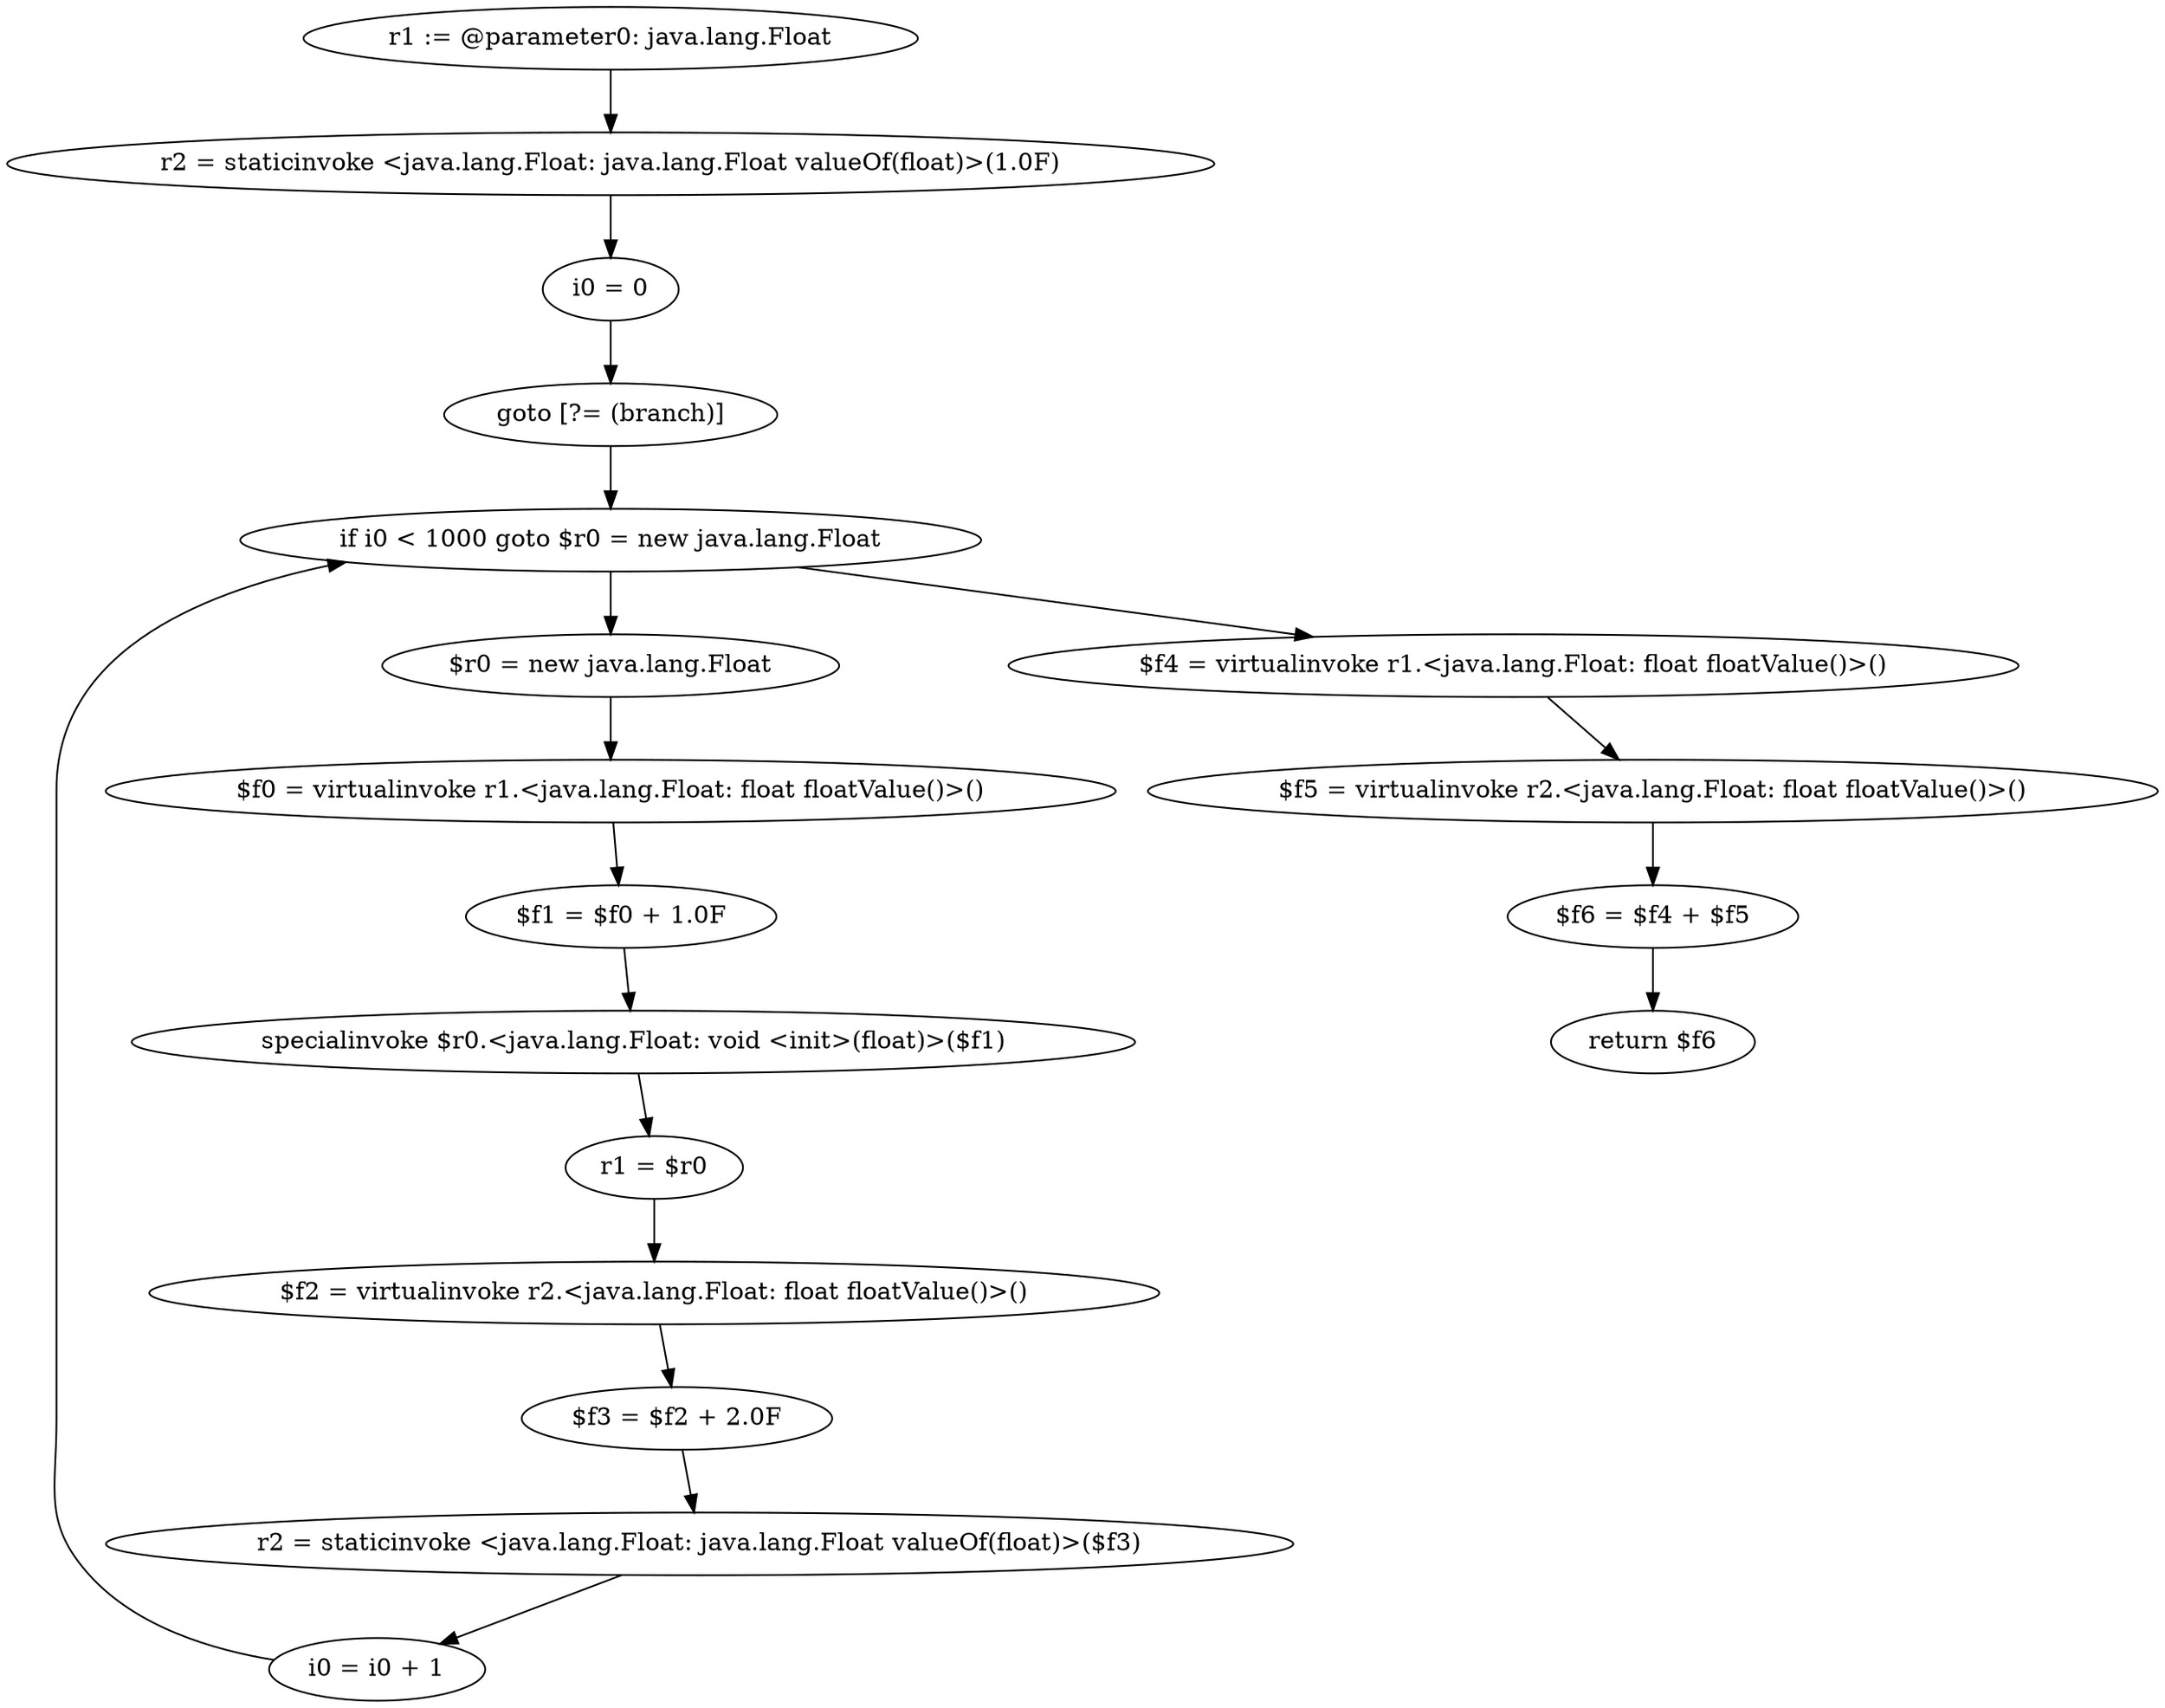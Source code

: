 digraph "unitGraph" {
    "r1 := @parameter0: java.lang.Float"
    "r2 = staticinvoke <java.lang.Float: java.lang.Float valueOf(float)>(1.0F)"
    "i0 = 0"
    "goto [?= (branch)]"
    "$r0 = new java.lang.Float"
    "$f0 = virtualinvoke r1.<java.lang.Float: float floatValue()>()"
    "$f1 = $f0 + 1.0F"
    "specialinvoke $r0.<java.lang.Float: void <init>(float)>($f1)"
    "r1 = $r0"
    "$f2 = virtualinvoke r2.<java.lang.Float: float floatValue()>()"
    "$f3 = $f2 + 2.0F"
    "r2 = staticinvoke <java.lang.Float: java.lang.Float valueOf(float)>($f3)"
    "i0 = i0 + 1"
    "if i0 < 1000 goto $r0 = new java.lang.Float"
    "$f4 = virtualinvoke r1.<java.lang.Float: float floatValue()>()"
    "$f5 = virtualinvoke r2.<java.lang.Float: float floatValue()>()"
    "$f6 = $f4 + $f5"
    "return $f6"
    "r1 := @parameter0: java.lang.Float"->"r2 = staticinvoke <java.lang.Float: java.lang.Float valueOf(float)>(1.0F)";
    "r2 = staticinvoke <java.lang.Float: java.lang.Float valueOf(float)>(1.0F)"->"i0 = 0";
    "i0 = 0"->"goto [?= (branch)]";
    "goto [?= (branch)]"->"if i0 < 1000 goto $r0 = new java.lang.Float";
    "$r0 = new java.lang.Float"->"$f0 = virtualinvoke r1.<java.lang.Float: float floatValue()>()";
    "$f0 = virtualinvoke r1.<java.lang.Float: float floatValue()>()"->"$f1 = $f0 + 1.0F";
    "$f1 = $f0 + 1.0F"->"specialinvoke $r0.<java.lang.Float: void <init>(float)>($f1)";
    "specialinvoke $r0.<java.lang.Float: void <init>(float)>($f1)"->"r1 = $r0";
    "r1 = $r0"->"$f2 = virtualinvoke r2.<java.lang.Float: float floatValue()>()";
    "$f2 = virtualinvoke r2.<java.lang.Float: float floatValue()>()"->"$f3 = $f2 + 2.0F";
    "$f3 = $f2 + 2.0F"->"r2 = staticinvoke <java.lang.Float: java.lang.Float valueOf(float)>($f3)";
    "r2 = staticinvoke <java.lang.Float: java.lang.Float valueOf(float)>($f3)"->"i0 = i0 + 1";
    "i0 = i0 + 1"->"if i0 < 1000 goto $r0 = new java.lang.Float";
    "if i0 < 1000 goto $r0 = new java.lang.Float"->"$f4 = virtualinvoke r1.<java.lang.Float: float floatValue()>()";
    "if i0 < 1000 goto $r0 = new java.lang.Float"->"$r0 = new java.lang.Float";
    "$f4 = virtualinvoke r1.<java.lang.Float: float floatValue()>()"->"$f5 = virtualinvoke r2.<java.lang.Float: float floatValue()>()";
    "$f5 = virtualinvoke r2.<java.lang.Float: float floatValue()>()"->"$f6 = $f4 + $f5";
    "$f6 = $f4 + $f5"->"return $f6";
}
